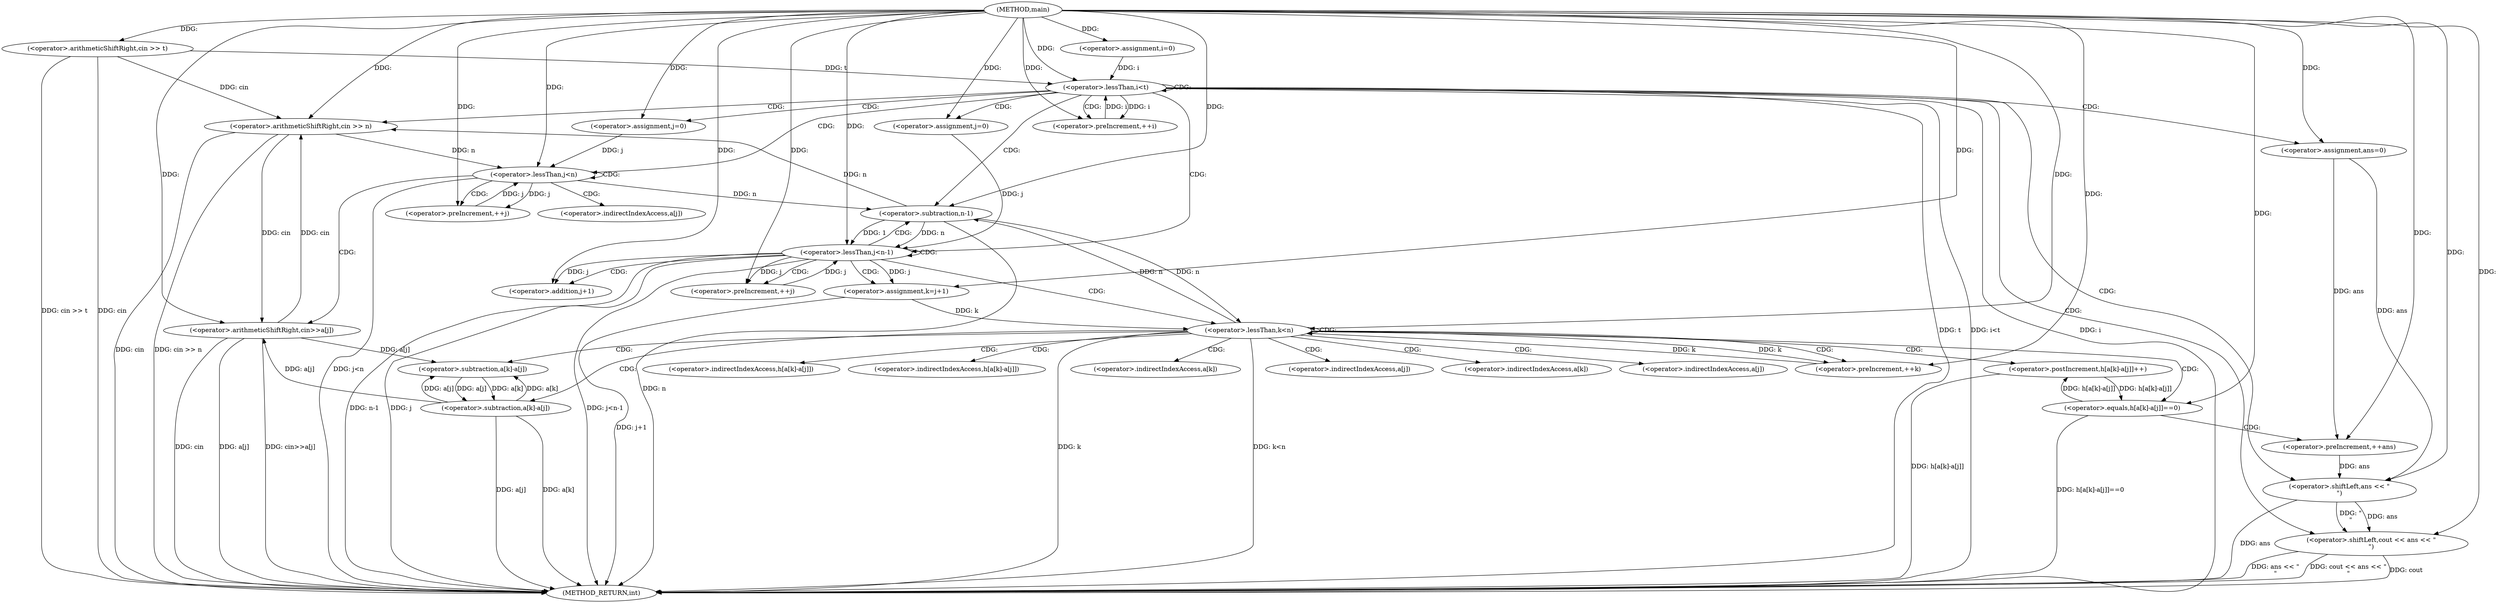 digraph "main" {  
"1000102" [label = "(METHOD,main)" ]
"1000201" [label = "(METHOD_RETURN,int)" ]
"1000105" [label = "(<operator>.arithmeticShiftRight,cin >> t)" ]
"1000110" [label = "(<operator>.assignment,i=0)" ]
"1000113" [label = "(<operator>.lessThan,i<t)" ]
"1000116" [label = "(<operator>.preIncrement,++i)" ]
"1000120" [label = "(<operator>.arithmeticShiftRight,cin >> n)" ]
"1000142" [label = "(<operator>.assignment,ans=0)" ]
"1000196" [label = "(<operator>.shiftLeft,cout << ans << \"\n\")" ]
"1000126" [label = "(<operator>.assignment,j=0)" ]
"1000129" [label = "(<operator>.lessThan,j<n)" ]
"1000132" [label = "(<operator>.preIncrement,++j)" ]
"1000147" [label = "(<operator>.assignment,j=0)" ]
"1000150" [label = "(<operator>.lessThan,j<n-1)" ]
"1000155" [label = "(<operator>.preIncrement,++j)" ]
"1000135" [label = "(<operator>.arithmeticShiftRight,cin>>a[j])" ]
"1000198" [label = "(<operator>.shiftLeft,ans << \"\n\")" ]
"1000152" [label = "(<operator>.subtraction,n-1)" ]
"1000160" [label = "(<operator>.assignment,k=j+1)" ]
"1000165" [label = "(<operator>.lessThan,k<n)" ]
"1000168" [label = "(<operator>.preIncrement,++k)" ]
"1000186" [label = "(<operator>.postIncrement,h[a[k]-a[j]]++)" ]
"1000162" [label = "(<operator>.addition,j+1)" ]
"1000172" [label = "(<operator>.equals,h[a[k]-a[j]]==0)" ]
"1000184" [label = "(<operator>.preIncrement,++ans)" ]
"1000189" [label = "(<operator>.subtraction,a[k]-a[j])" ]
"1000175" [label = "(<operator>.subtraction,a[k]-a[j])" ]
"1000137" [label = "(<operator>.indirectIndexAccess,a[j])" ]
"1000187" [label = "(<operator>.indirectIndexAccess,h[a[k]-a[j]])" ]
"1000173" [label = "(<operator>.indirectIndexAccess,h[a[k]-a[j]])" ]
"1000190" [label = "(<operator>.indirectIndexAccess,a[k])" ]
"1000193" [label = "(<operator>.indirectIndexAccess,a[j])" ]
"1000176" [label = "(<operator>.indirectIndexAccess,a[k])" ]
"1000179" [label = "(<operator>.indirectIndexAccess,a[j])" ]
  "1000105" -> "1000201"  [ label = "DDG: cin"] 
  "1000105" -> "1000201"  [ label = "DDG: cin >> t"] 
  "1000113" -> "1000201"  [ label = "DDG: i"] 
  "1000113" -> "1000201"  [ label = "DDG: t"] 
  "1000113" -> "1000201"  [ label = "DDG: i<t"] 
  "1000120" -> "1000201"  [ label = "DDG: cin"] 
  "1000120" -> "1000201"  [ label = "DDG: cin >> n"] 
  "1000129" -> "1000201"  [ label = "DDG: j<n"] 
  "1000150" -> "1000201"  [ label = "DDG: j"] 
  "1000152" -> "1000201"  [ label = "DDG: n"] 
  "1000150" -> "1000201"  [ label = "DDG: n-1"] 
  "1000150" -> "1000201"  [ label = "DDG: j<n-1"] 
  "1000198" -> "1000201"  [ label = "DDG: ans"] 
  "1000196" -> "1000201"  [ label = "DDG: ans << \"\n\""] 
  "1000196" -> "1000201"  [ label = "DDG: cout << ans << \"\n\""] 
  "1000160" -> "1000201"  [ label = "DDG: j+1"] 
  "1000165" -> "1000201"  [ label = "DDG: k"] 
  "1000165" -> "1000201"  [ label = "DDG: k<n"] 
  "1000172" -> "1000201"  [ label = "DDG: h[a[k]-a[j]]==0"] 
  "1000189" -> "1000201"  [ label = "DDG: a[k]"] 
  "1000189" -> "1000201"  [ label = "DDG: a[j]"] 
  "1000186" -> "1000201"  [ label = "DDG: h[a[k]-a[j]]"] 
  "1000135" -> "1000201"  [ label = "DDG: cin"] 
  "1000135" -> "1000201"  [ label = "DDG: a[j]"] 
  "1000135" -> "1000201"  [ label = "DDG: cin>>a[j]"] 
  "1000196" -> "1000201"  [ label = "DDG: cout"] 
  "1000102" -> "1000105"  [ label = "DDG: "] 
  "1000102" -> "1000110"  [ label = "DDG: "] 
  "1000110" -> "1000113"  [ label = "DDG: i"] 
  "1000116" -> "1000113"  [ label = "DDG: i"] 
  "1000102" -> "1000113"  [ label = "DDG: "] 
  "1000105" -> "1000113"  [ label = "DDG: t"] 
  "1000113" -> "1000116"  [ label = "DDG: i"] 
  "1000102" -> "1000116"  [ label = "DDG: "] 
  "1000102" -> "1000142"  [ label = "DDG: "] 
  "1000105" -> "1000120"  [ label = "DDG: cin"] 
  "1000135" -> "1000120"  [ label = "DDG: cin"] 
  "1000102" -> "1000120"  [ label = "DDG: "] 
  "1000152" -> "1000120"  [ label = "DDG: n"] 
  "1000102" -> "1000126"  [ label = "DDG: "] 
  "1000102" -> "1000147"  [ label = "DDG: "] 
  "1000102" -> "1000196"  [ label = "DDG: "] 
  "1000198" -> "1000196"  [ label = "DDG: \"\n\""] 
  "1000198" -> "1000196"  [ label = "DDG: ans"] 
  "1000126" -> "1000129"  [ label = "DDG: j"] 
  "1000132" -> "1000129"  [ label = "DDG: j"] 
  "1000102" -> "1000129"  [ label = "DDG: "] 
  "1000120" -> "1000129"  [ label = "DDG: n"] 
  "1000129" -> "1000132"  [ label = "DDG: j"] 
  "1000102" -> "1000132"  [ label = "DDG: "] 
  "1000147" -> "1000150"  [ label = "DDG: j"] 
  "1000155" -> "1000150"  [ label = "DDG: j"] 
  "1000102" -> "1000150"  [ label = "DDG: "] 
  "1000152" -> "1000150"  [ label = "DDG: 1"] 
  "1000152" -> "1000150"  [ label = "DDG: n"] 
  "1000102" -> "1000155"  [ label = "DDG: "] 
  "1000150" -> "1000155"  [ label = "DDG: j"] 
  "1000142" -> "1000198"  [ label = "DDG: ans"] 
  "1000184" -> "1000198"  [ label = "DDG: ans"] 
  "1000102" -> "1000198"  [ label = "DDG: "] 
  "1000120" -> "1000135"  [ label = "DDG: cin"] 
  "1000102" -> "1000135"  [ label = "DDG: "] 
  "1000189" -> "1000135"  [ label = "DDG: a[j]"] 
  "1000129" -> "1000152"  [ label = "DDG: n"] 
  "1000165" -> "1000152"  [ label = "DDG: n"] 
  "1000102" -> "1000152"  [ label = "DDG: "] 
  "1000150" -> "1000160"  [ label = "DDG: j"] 
  "1000102" -> "1000160"  [ label = "DDG: "] 
  "1000160" -> "1000165"  [ label = "DDG: k"] 
  "1000168" -> "1000165"  [ label = "DDG: k"] 
  "1000102" -> "1000165"  [ label = "DDG: "] 
  "1000152" -> "1000165"  [ label = "DDG: n"] 
  "1000165" -> "1000168"  [ label = "DDG: k"] 
  "1000102" -> "1000168"  [ label = "DDG: "] 
  "1000150" -> "1000162"  [ label = "DDG: j"] 
  "1000102" -> "1000162"  [ label = "DDG: "] 
  "1000172" -> "1000186"  [ label = "DDG: h[a[k]-a[j]]"] 
  "1000186" -> "1000172"  [ label = "DDG: h[a[k]-a[j]]"] 
  "1000102" -> "1000172"  [ label = "DDG: "] 
  "1000142" -> "1000184"  [ label = "DDG: ans"] 
  "1000102" -> "1000184"  [ label = "DDG: "] 
  "1000175" -> "1000189"  [ label = "DDG: a[k]"] 
  "1000175" -> "1000189"  [ label = "DDG: a[j]"] 
  "1000189" -> "1000175"  [ label = "DDG: a[k]"] 
  "1000189" -> "1000175"  [ label = "DDG: a[j]"] 
  "1000135" -> "1000175"  [ label = "DDG: a[j]"] 
  "1000113" -> "1000142"  [ label = "CDG: "] 
  "1000113" -> "1000152"  [ label = "CDG: "] 
  "1000113" -> "1000150"  [ label = "CDG: "] 
  "1000113" -> "1000196"  [ label = "CDG: "] 
  "1000113" -> "1000116"  [ label = "CDG: "] 
  "1000113" -> "1000120"  [ label = "CDG: "] 
  "1000113" -> "1000113"  [ label = "CDG: "] 
  "1000113" -> "1000126"  [ label = "CDG: "] 
  "1000113" -> "1000129"  [ label = "CDG: "] 
  "1000113" -> "1000147"  [ label = "CDG: "] 
  "1000113" -> "1000198"  [ label = "CDG: "] 
  "1000129" -> "1000135"  [ label = "CDG: "] 
  "1000129" -> "1000132"  [ label = "CDG: "] 
  "1000129" -> "1000137"  [ label = "CDG: "] 
  "1000129" -> "1000129"  [ label = "CDG: "] 
  "1000150" -> "1000152"  [ label = "CDG: "] 
  "1000150" -> "1000150"  [ label = "CDG: "] 
  "1000150" -> "1000165"  [ label = "CDG: "] 
  "1000150" -> "1000155"  [ label = "CDG: "] 
  "1000150" -> "1000160"  [ label = "CDG: "] 
  "1000150" -> "1000162"  [ label = "CDG: "] 
  "1000165" -> "1000186"  [ label = "CDG: "] 
  "1000165" -> "1000165"  [ label = "CDG: "] 
  "1000165" -> "1000172"  [ label = "CDG: "] 
  "1000165" -> "1000189"  [ label = "CDG: "] 
  "1000165" -> "1000168"  [ label = "CDG: "] 
  "1000165" -> "1000190"  [ label = "CDG: "] 
  "1000165" -> "1000173"  [ label = "CDG: "] 
  "1000165" -> "1000175"  [ label = "CDG: "] 
  "1000165" -> "1000179"  [ label = "CDG: "] 
  "1000165" -> "1000193"  [ label = "CDG: "] 
  "1000165" -> "1000176"  [ label = "CDG: "] 
  "1000165" -> "1000187"  [ label = "CDG: "] 
  "1000172" -> "1000184"  [ label = "CDG: "] 
}
